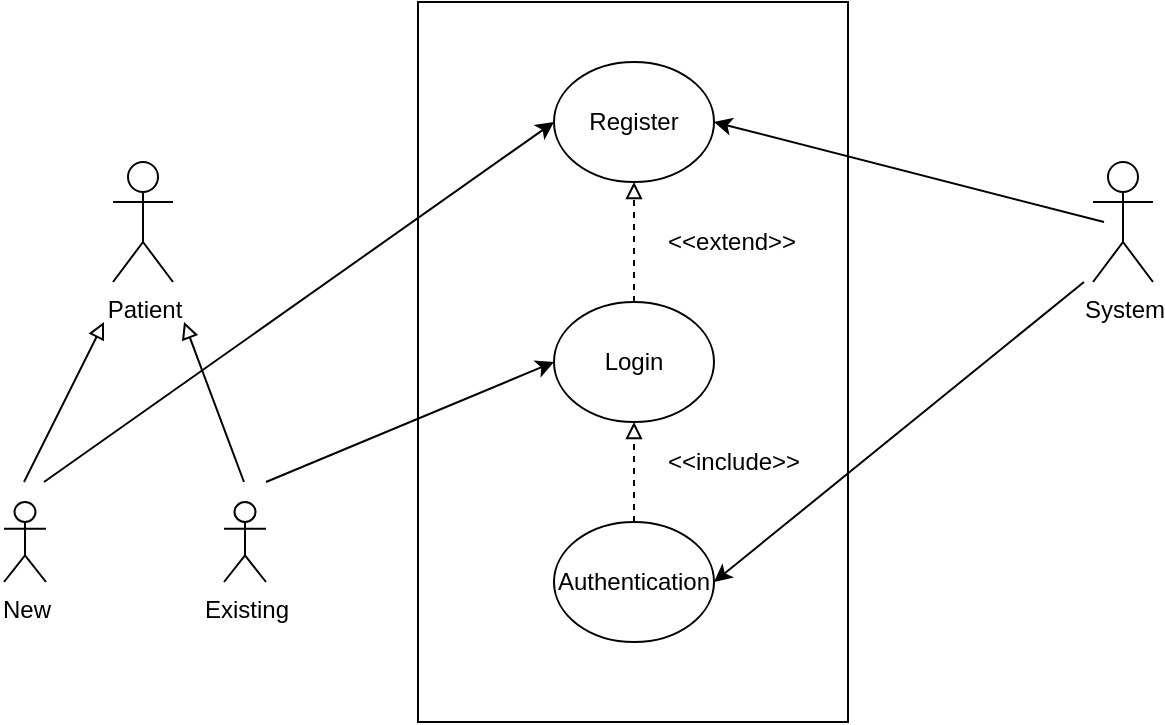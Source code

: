 <mxfile version="10.7.5" type="device"><diagram id="JTKOUj6Gy818Wf0-ONzn" name="Page-1"><mxGraphModel dx="840" dy="403" grid="1" gridSize="10" guides="1" tooltips="1" connect="1" arrows="1" fold="1" page="1" pageScale="1" pageWidth="850" pageHeight="1100" math="0" shadow="0"><root><mxCell id="0"/><mxCell id="1" parent="0"/><mxCell id="goIDr_m52E69jmR9z1tz-1" value="Patient" style="shape=umlActor;verticalLabelPosition=bottom;labelBackgroundColor=#ffffff;verticalAlign=top;html=1;" vertex="1" parent="1"><mxGeometry x="164.5" y="560" width="30" height="60" as="geometry"/></mxCell><mxCell id="goIDr_m52E69jmR9z1tz-13" value="New" style="shape=umlActor;verticalLabelPosition=bottom;labelBackgroundColor=#ffffff;verticalAlign=top;html=1;" vertex="1" parent="1"><mxGeometry x="110" y="730" width="21" height="40" as="geometry"/></mxCell><mxCell id="goIDr_m52E69jmR9z1tz-17" value="Existing" style="shape=umlActor;verticalLabelPosition=bottom;labelBackgroundColor=#ffffff;verticalAlign=top;html=1;" vertex="1" parent="1"><mxGeometry x="220" y="730" width="21" height="40" as="geometry"/></mxCell><mxCell id="goIDr_m52E69jmR9z1tz-2" value="System" style="shape=umlActor;verticalLabelPosition=bottom;labelBackgroundColor=#ffffff;verticalAlign=top;html=1;" vertex="1" parent="1"><mxGeometry x="654.5" y="560" width="30" height="60" as="geometry"/></mxCell><mxCell id="goIDr_m52E69jmR9z1tz-7" value="Register" style="ellipse;whiteSpace=wrap;html=1;" vertex="1" parent="1"><mxGeometry x="385" y="510" width="80" height="60" as="geometry"/></mxCell><mxCell id="goIDr_m52E69jmR9z1tz-38" value="" style="edgeStyle=orthogonalEdgeStyle;rounded=0;orthogonalLoop=1;jettySize=auto;html=1;dashed=1;endArrow=block;endFill=0;" edge="1" parent="1" source="goIDr_m52E69jmR9z1tz-30" target="goIDr_m52E69jmR9z1tz-7"><mxGeometry relative="1" as="geometry"/></mxCell><mxCell id="goIDr_m52E69jmR9z1tz-30" value="Login" style="ellipse;whiteSpace=wrap;html=1;" vertex="1" parent="1"><mxGeometry x="385" y="630" width="80" height="60" as="geometry"/></mxCell><mxCell id="goIDr_m52E69jmR9z1tz-35" value="Authentication" style="ellipse;whiteSpace=wrap;html=1;" vertex="1" parent="1"><mxGeometry x="385" y="740" width="80" height="60" as="geometry"/></mxCell><mxCell id="goIDr_m52E69jmR9z1tz-11" value="" style="endArrow=classic;html=1;entryX=0;entryY=0.5;entryDx=0;entryDy=0;" edge="1" parent="1" target="goIDr_m52E69jmR9z1tz-7"><mxGeometry width="50" height="50" relative="1" as="geometry"><mxPoint x="130" y="720" as="sourcePoint"/><mxPoint x="270" y="550" as="targetPoint"/></mxGeometry></mxCell><mxCell id="goIDr_m52E69jmR9z1tz-28" value="" style="endArrow=block;html=1;endFill=0;" edge="1" parent="1"><mxGeometry width="50" height="50" relative="1" as="geometry"><mxPoint x="120" y="720" as="sourcePoint"/><mxPoint x="160" y="640" as="targetPoint"/></mxGeometry></mxCell><mxCell id="goIDr_m52E69jmR9z1tz-29" value="" style="endArrow=block;html=1;endFill=0;" edge="1" parent="1"><mxGeometry width="50" height="50" relative="1" as="geometry"><mxPoint x="230" y="720" as="sourcePoint"/><mxPoint x="200" y="640" as="targetPoint"/></mxGeometry></mxCell><mxCell id="goIDr_m52E69jmR9z1tz-34" value="&amp;lt;&amp;lt;extend&amp;gt;&amp;gt;" style="text;html=1;resizable=0;points=[];autosize=1;align=left;verticalAlign=top;spacingTop=-4;" vertex="1" parent="1"><mxGeometry x="440" y="590" width="80" height="20" as="geometry"/></mxCell><mxCell id="goIDr_m52E69jmR9z1tz-39" value="" style="endArrow=classic;html=1;entryX=1;entryY=0.5;entryDx=0;entryDy=0;" edge="1" parent="1" target="goIDr_m52E69jmR9z1tz-7"><mxGeometry width="50" height="50" relative="1" as="geometry"><mxPoint x="660" y="590" as="sourcePoint"/><mxPoint x="654.5" y="585" as="targetPoint"/></mxGeometry></mxCell><mxCell id="goIDr_m52E69jmR9z1tz-40" value="&amp;lt;&amp;lt;include&amp;gt;&amp;gt;" style="text;html=1;resizable=0;points=[];autosize=1;align=left;verticalAlign=top;spacingTop=-4;" vertex="1" parent="1"><mxGeometry x="440" y="700" width="80" height="20" as="geometry"/></mxCell><mxCell id="goIDr_m52E69jmR9z1tz-42" value="" style="rounded=0;whiteSpace=wrap;html=1;fillColor=none;" vertex="1" parent="1"><mxGeometry x="317" y="480" width="215" height="360" as="geometry"/></mxCell><mxCell id="goIDr_m52E69jmR9z1tz-43" value="" style="edgeStyle=orthogonalEdgeStyle;rounded=0;orthogonalLoop=1;jettySize=auto;html=1;dashed=1;endArrow=block;endFill=0;entryX=0.5;entryY=1;entryDx=0;entryDy=0;exitX=0.5;exitY=0;exitDx=0;exitDy=0;" edge="1" parent="1" source="goIDr_m52E69jmR9z1tz-35" target="goIDr_m52E69jmR9z1tz-30"><mxGeometry relative="1" as="geometry"><mxPoint x="335" y="710" as="sourcePoint"/><mxPoint x="550" y="710" as="targetPoint"/></mxGeometry></mxCell><mxCell id="goIDr_m52E69jmR9z1tz-44" value="" style="endArrow=classic;html=1;entryX=0;entryY=0.5;entryDx=0;entryDy=0;" edge="1" parent="1" target="goIDr_m52E69jmR9z1tz-30"><mxGeometry width="50" height="50" relative="1" as="geometry"><mxPoint x="241" y="720" as="sourcePoint"/><mxPoint x="291" y="670" as="targetPoint"/></mxGeometry></mxCell><mxCell id="goIDr_m52E69jmR9z1tz-45" value="" style="endArrow=classic;html=1;entryX=1;entryY=0.5;entryDx=0;entryDy=0;" edge="1" parent="1" target="goIDr_m52E69jmR9z1tz-35"><mxGeometry width="50" height="50" relative="1" as="geometry"><mxPoint x="650" y="620" as="sourcePoint"/><mxPoint x="489.5" y="675" as="targetPoint"/></mxGeometry></mxCell></root></mxGraphModel></diagram></mxfile>